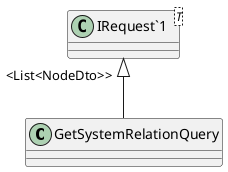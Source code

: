 @startuml
class GetSystemRelationQuery {
}
class "IRequest`1"<T> {
}
"IRequest`1" "<List<NodeDto>>" <|-- GetSystemRelationQuery
@enduml
